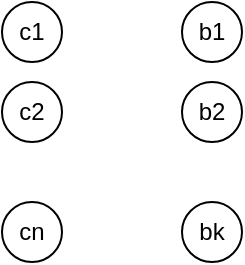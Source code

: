 <mxfile version="22.0.8" type="github">
  <diagram name="第 1 页" id="kpy2wHM0dTpBzFNz9VYz">
    <mxGraphModel dx="350" dy="194" grid="1" gridSize="10" guides="1" tooltips="1" connect="1" arrows="1" fold="1" page="1" pageScale="1" pageWidth="827" pageHeight="1169" math="0" shadow="0">
      <root>
        <mxCell id="0" />
        <mxCell id="1" parent="0" />
        <mxCell id="G9fulEIIqTmYyIQHRPcW-1" value="c1" style="ellipse;whiteSpace=wrap;html=1;aspect=fixed;" vertex="1" parent="1">
          <mxGeometry x="370" y="260" width="30" height="30" as="geometry" />
        </mxCell>
        <mxCell id="G9fulEIIqTmYyIQHRPcW-3" value="c2" style="ellipse;whiteSpace=wrap;html=1;aspect=fixed;" vertex="1" parent="1">
          <mxGeometry x="370" y="300" width="30" height="30" as="geometry" />
        </mxCell>
        <mxCell id="G9fulEIIqTmYyIQHRPcW-4" value="cn" style="ellipse;whiteSpace=wrap;html=1;aspect=fixed;" vertex="1" parent="1">
          <mxGeometry x="370" y="360" width="30" height="30" as="geometry" />
        </mxCell>
        <mxCell id="G9fulEIIqTmYyIQHRPcW-5" value="b1" style="ellipse;whiteSpace=wrap;html=1;aspect=fixed;" vertex="1" parent="1">
          <mxGeometry x="460" y="260" width="30" height="30" as="geometry" />
        </mxCell>
        <mxCell id="G9fulEIIqTmYyIQHRPcW-6" value="b2" style="ellipse;whiteSpace=wrap;html=1;aspect=fixed;" vertex="1" parent="1">
          <mxGeometry x="460" y="300" width="30" height="30" as="geometry" />
        </mxCell>
        <mxCell id="G9fulEIIqTmYyIQHRPcW-7" value="bk" style="ellipse;whiteSpace=wrap;html=1;aspect=fixed;" vertex="1" parent="1">
          <mxGeometry x="460" y="360" width="30" height="30" as="geometry" />
        </mxCell>
      </root>
    </mxGraphModel>
  </diagram>
</mxfile>
